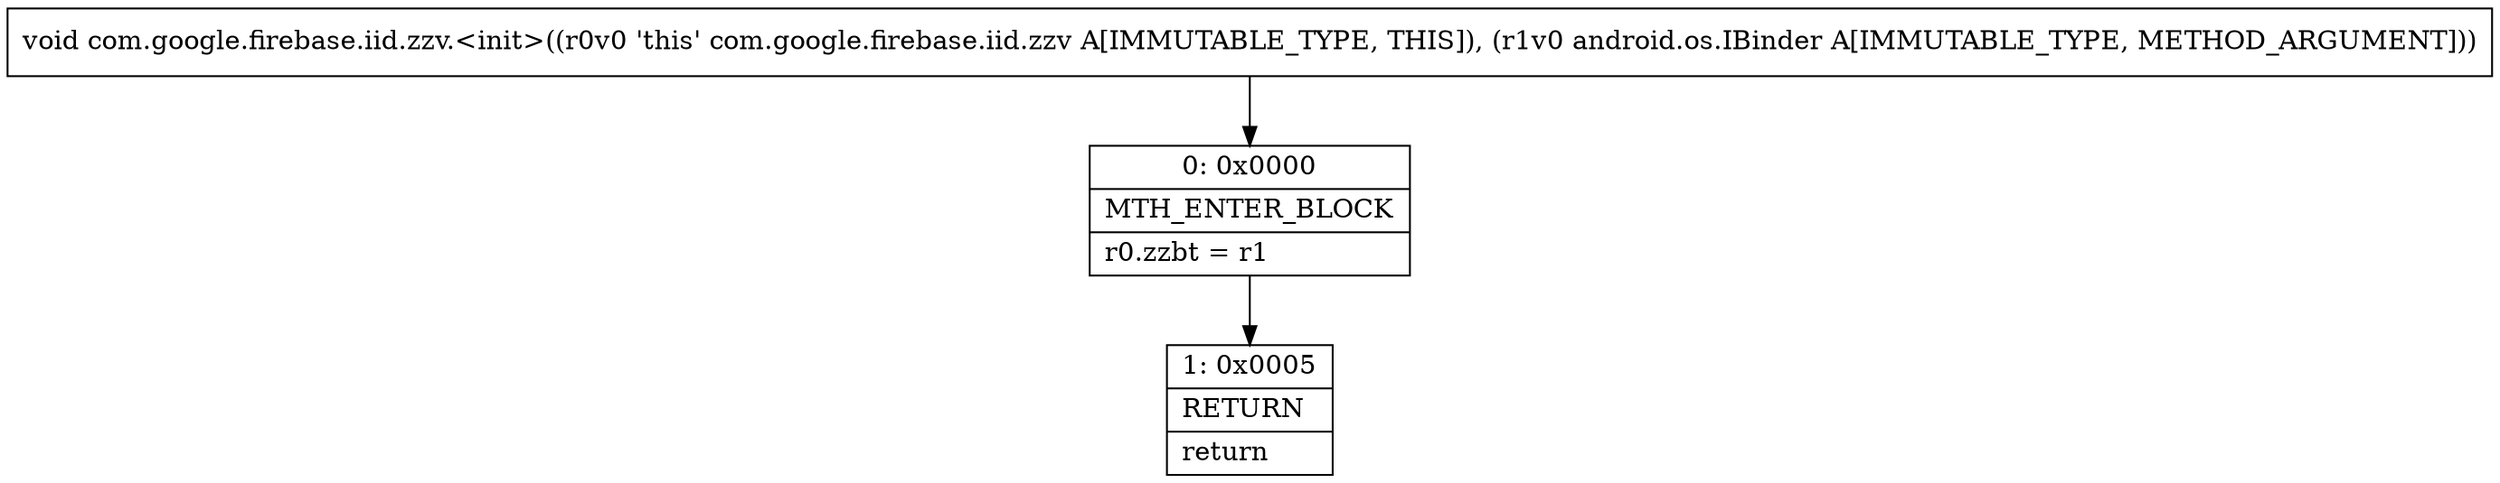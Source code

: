 digraph "CFG forcom.google.firebase.iid.zzv.\<init\>(Landroid\/os\/IBinder;)V" {
Node_0 [shape=record,label="{0\:\ 0x0000|MTH_ENTER_BLOCK\l|r0.zzbt = r1\l}"];
Node_1 [shape=record,label="{1\:\ 0x0005|RETURN\l|return\l}"];
MethodNode[shape=record,label="{void com.google.firebase.iid.zzv.\<init\>((r0v0 'this' com.google.firebase.iid.zzv A[IMMUTABLE_TYPE, THIS]), (r1v0 android.os.IBinder A[IMMUTABLE_TYPE, METHOD_ARGUMENT])) }"];
MethodNode -> Node_0;
Node_0 -> Node_1;
}

